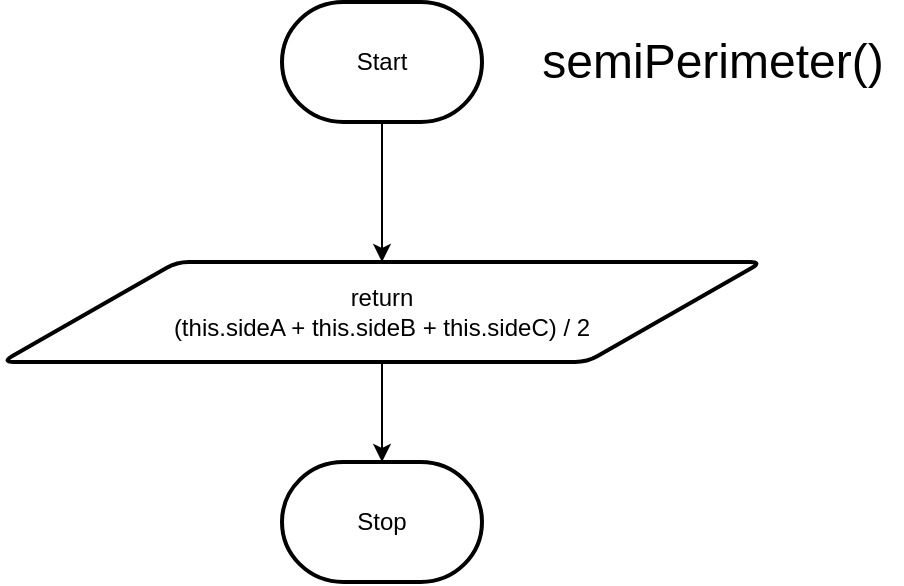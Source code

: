 <mxfile>
    <diagram id="qW14VYFy-nXznYSo2RmF" name="Page-1">
        <mxGraphModel dx="1127" dy="512" grid="1" gridSize="10" guides="1" tooltips="1" connect="1" arrows="1" fold="1" page="1" pageScale="1" pageWidth="827" pageHeight="1169" math="0" shadow="0">
            <root>
                <mxCell id="0"/>
                <mxCell id="1" parent="0"/>
                <mxCell id="6" style="edgeStyle=none;html=1;entryX=0.5;entryY=0;entryDx=0;entryDy=0;" parent="1" source="3" target="5" edge="1">
                    <mxGeometry relative="1" as="geometry"/>
                </mxCell>
                <mxCell id="3" value="Start" style="strokeWidth=2;html=1;shape=mxgraph.flowchart.terminator;whiteSpace=wrap;" parent="1" vertex="1">
                    <mxGeometry x="130" y="80" width="100" height="60" as="geometry"/>
                </mxCell>
                <mxCell id="4" value="Stop" style="strokeWidth=2;html=1;shape=mxgraph.flowchart.terminator;whiteSpace=wrap;" parent="1" vertex="1">
                    <mxGeometry x="130" y="310" width="100" height="60" as="geometry"/>
                </mxCell>
                <mxCell id="7" style="edgeStyle=none;html=1;entryX=0.5;entryY=0;entryDx=0;entryDy=0;entryPerimeter=0;" parent="1" source="5" target="4" edge="1">
                    <mxGeometry relative="1" as="geometry"/>
                </mxCell>
                <mxCell id="5" value="return&lt;br&gt;&lt;div&gt;(this.sideA + this.sideB + this.sideC) / 2&lt;br&gt;&lt;/div&gt;" style="shape=parallelogram;html=1;strokeWidth=2;perimeter=parallelogramPerimeter;whiteSpace=wrap;rounded=1;arcSize=12;size=0.23;" parent="1" vertex="1">
                    <mxGeometry x="-10" y="210" width="380" height="50" as="geometry"/>
                </mxCell>
                <mxCell id="8" value="&lt;font style=&quot;font-size: 24px;&quot;&gt;semiPerimeter()&lt;/font&gt;" style="text;html=1;align=center;verticalAlign=middle;resizable=0;points=[];autosize=1;strokeColor=none;fillColor=none;" parent="1" vertex="1">
                    <mxGeometry x="250" y="90" width="190" height="40" as="geometry"/>
                </mxCell>
            </root>
        </mxGraphModel>
    </diagram>
</mxfile>